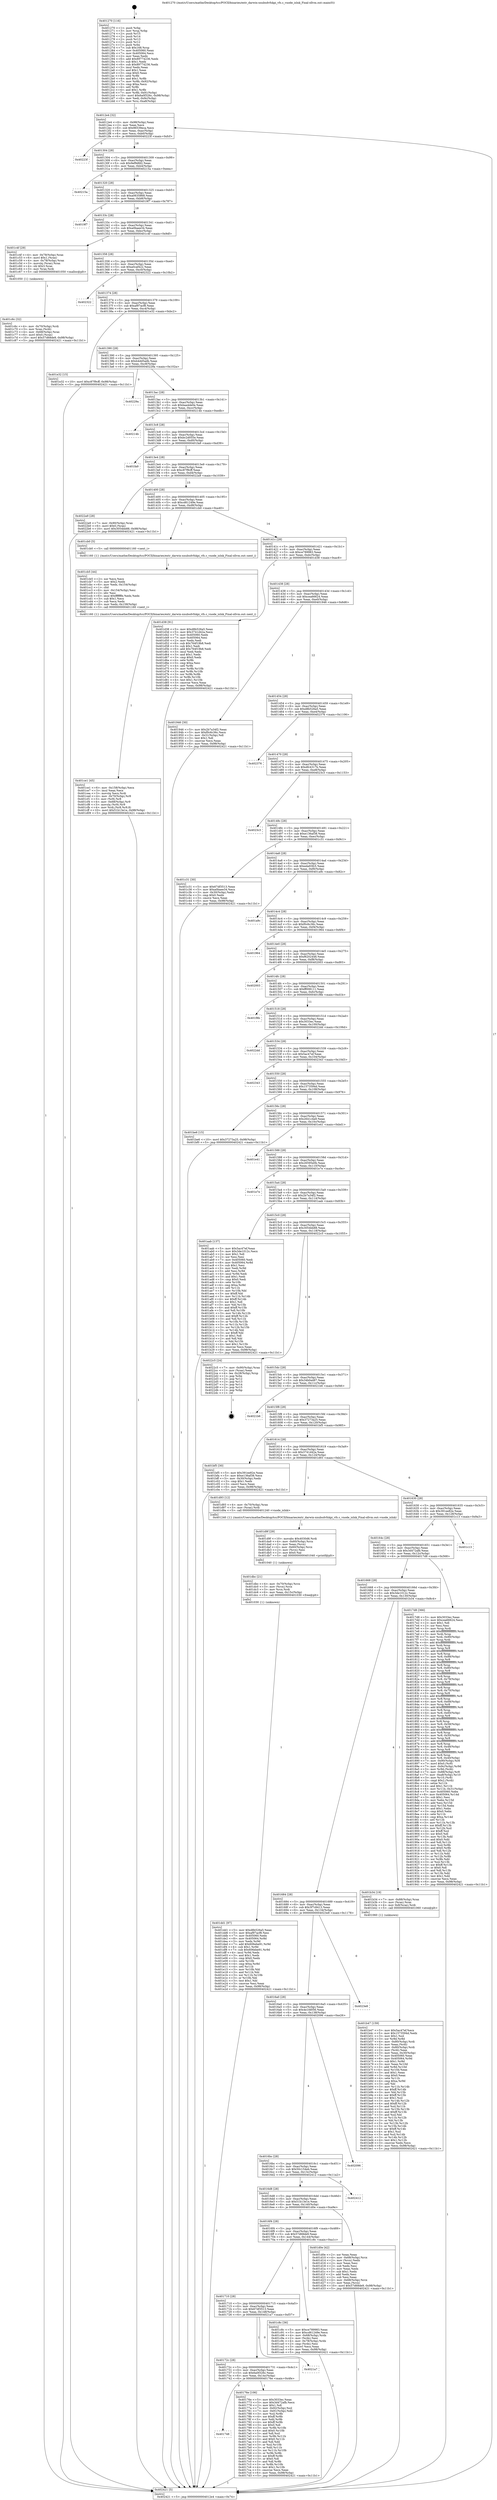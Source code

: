 digraph "0x401270" {
  label = "0x401270 (/mnt/c/Users/mathe/Desktop/tcc/POCII/binaries/extr_darwin-xnubsdvfskpi_vfs.c_vnode_islnk_Final-ollvm.out::main(0))"
  labelloc = "t"
  node[shape=record]

  Entry [label="",width=0.3,height=0.3,shape=circle,fillcolor=black,style=filled]
  "0x4012e4" [label="{
     0x4012e4 [32]\l
     | [instrs]\l
     &nbsp;&nbsp;0x4012e4 \<+6\>: mov -0x98(%rbp),%eax\l
     &nbsp;&nbsp;0x4012ea \<+2\>: mov %eax,%ecx\l
     &nbsp;&nbsp;0x4012ec \<+6\>: sub $0x96539eca,%ecx\l
     &nbsp;&nbsp;0x4012f2 \<+6\>: mov %eax,-0xac(%rbp)\l
     &nbsp;&nbsp;0x4012f8 \<+6\>: mov %ecx,-0xb0(%rbp)\l
     &nbsp;&nbsp;0x4012fe \<+6\>: je 000000000040223f \<main+0xfcf\>\l
  }"]
  "0x40223f" [label="{
     0x40223f\l
  }", style=dashed]
  "0x401304" [label="{
     0x401304 [28]\l
     | [instrs]\l
     &nbsp;&nbsp;0x401304 \<+5\>: jmp 0000000000401309 \<main+0x99\>\l
     &nbsp;&nbsp;0x401309 \<+6\>: mov -0xac(%rbp),%eax\l
     &nbsp;&nbsp;0x40130f \<+5\>: sub $0x9ef9dfd2,%eax\l
     &nbsp;&nbsp;0x401314 \<+6\>: mov %eax,-0xb4(%rbp)\l
     &nbsp;&nbsp;0x40131a \<+6\>: je 000000000040215a \<main+0xeea\>\l
  }"]
  Exit [label="",width=0.3,height=0.3,shape=circle,fillcolor=black,style=filled,peripheries=2]
  "0x40215a" [label="{
     0x40215a\l
  }", style=dashed]
  "0x401320" [label="{
     0x401320 [28]\l
     | [instrs]\l
     &nbsp;&nbsp;0x401320 \<+5\>: jmp 0000000000401325 \<main+0xb5\>\l
     &nbsp;&nbsp;0x401325 \<+6\>: mov -0xac(%rbp),%eax\l
     &nbsp;&nbsp;0x40132b \<+5\>: sub $0xa0635868,%eax\l
     &nbsp;&nbsp;0x401330 \<+6\>: mov %eax,-0xb8(%rbp)\l
     &nbsp;&nbsp;0x401336 \<+6\>: je 00000000004019f7 \<main+0x787\>\l
  }"]
  "0x401dd1" [label="{
     0x401dd1 [97]\l
     | [instrs]\l
     &nbsp;&nbsp;0x401dd1 \<+5\>: mov $0xd8b526a5,%eax\l
     &nbsp;&nbsp;0x401dd6 \<+5\>: mov $0xaf97acf8,%esi\l
     &nbsp;&nbsp;0x401ddb \<+7\>: mov 0x405060,%edx\l
     &nbsp;&nbsp;0x401de2 \<+8\>: mov 0x405064,%r8d\l
     &nbsp;&nbsp;0x401dea \<+3\>: mov %edx,%r9d\l
     &nbsp;&nbsp;0x401ded \<+7\>: add $0x606ebe91,%r9d\l
     &nbsp;&nbsp;0x401df4 \<+4\>: sub $0x1,%r9d\l
     &nbsp;&nbsp;0x401df8 \<+7\>: sub $0x606ebe91,%r9d\l
     &nbsp;&nbsp;0x401dff \<+4\>: imul %r9d,%edx\l
     &nbsp;&nbsp;0x401e03 \<+3\>: and $0x1,%edx\l
     &nbsp;&nbsp;0x401e06 \<+3\>: cmp $0x0,%edx\l
     &nbsp;&nbsp;0x401e09 \<+4\>: sete %r10b\l
     &nbsp;&nbsp;0x401e0d \<+4\>: cmp $0xa,%r8d\l
     &nbsp;&nbsp;0x401e11 \<+4\>: setl %r11b\l
     &nbsp;&nbsp;0x401e15 \<+3\>: mov %r10b,%bl\l
     &nbsp;&nbsp;0x401e18 \<+3\>: and %r11b,%bl\l
     &nbsp;&nbsp;0x401e1b \<+3\>: xor %r11b,%r10b\l
     &nbsp;&nbsp;0x401e1e \<+3\>: or %r10b,%bl\l
     &nbsp;&nbsp;0x401e21 \<+3\>: test $0x1,%bl\l
     &nbsp;&nbsp;0x401e24 \<+3\>: cmovne %esi,%eax\l
     &nbsp;&nbsp;0x401e27 \<+6\>: mov %eax,-0x98(%rbp)\l
     &nbsp;&nbsp;0x401e2d \<+5\>: jmp 0000000000402421 \<main+0x11b1\>\l
  }"]
  "0x4019f7" [label="{
     0x4019f7\l
  }", style=dashed]
  "0x40133c" [label="{
     0x40133c [28]\l
     | [instrs]\l
     &nbsp;&nbsp;0x40133c \<+5\>: jmp 0000000000401341 \<main+0xd1\>\l
     &nbsp;&nbsp;0x401341 \<+6\>: mov -0xac(%rbp),%eax\l
     &nbsp;&nbsp;0x401347 \<+5\>: sub $0xa0baee34,%eax\l
     &nbsp;&nbsp;0x40134c \<+6\>: mov %eax,-0xbc(%rbp)\l
     &nbsp;&nbsp;0x401352 \<+6\>: je 0000000000401c4f \<main+0x9df\>\l
  }"]
  "0x401dbc" [label="{
     0x401dbc [21]\l
     | [instrs]\l
     &nbsp;&nbsp;0x401dbc \<+4\>: mov -0x70(%rbp),%rcx\l
     &nbsp;&nbsp;0x401dc0 \<+3\>: mov (%rcx),%rcx\l
     &nbsp;&nbsp;0x401dc3 \<+3\>: mov %rcx,%rdi\l
     &nbsp;&nbsp;0x401dc6 \<+6\>: mov %eax,-0x15c(%rbp)\l
     &nbsp;&nbsp;0x401dcc \<+5\>: call 0000000000401030 \<free@plt\>\l
     | [calls]\l
     &nbsp;&nbsp;0x401030 \{1\} (unknown)\l
  }"]
  "0x401c4f" [label="{
     0x401c4f [29]\l
     | [instrs]\l
     &nbsp;&nbsp;0x401c4f \<+4\>: mov -0x78(%rbp),%rax\l
     &nbsp;&nbsp;0x401c53 \<+6\>: movl $0x1,(%rax)\l
     &nbsp;&nbsp;0x401c59 \<+4\>: mov -0x78(%rbp),%rax\l
     &nbsp;&nbsp;0x401c5d \<+3\>: movslq (%rax),%rax\l
     &nbsp;&nbsp;0x401c60 \<+4\>: shl $0x3,%rax\l
     &nbsp;&nbsp;0x401c64 \<+3\>: mov %rax,%rdi\l
     &nbsp;&nbsp;0x401c67 \<+5\>: call 0000000000401050 \<malloc@plt\>\l
     | [calls]\l
     &nbsp;&nbsp;0x401050 \{1\} (unknown)\l
  }"]
  "0x401358" [label="{
     0x401358 [28]\l
     | [instrs]\l
     &nbsp;&nbsp;0x401358 \<+5\>: jmp 000000000040135d \<main+0xed\>\l
     &nbsp;&nbsp;0x40135d \<+6\>: mov -0xac(%rbp),%eax\l
     &nbsp;&nbsp;0x401363 \<+5\>: sub $0xa0caf422,%eax\l
     &nbsp;&nbsp;0x401368 \<+6\>: mov %eax,-0xc0(%rbp)\l
     &nbsp;&nbsp;0x40136e \<+6\>: je 0000000000402322 \<main+0x10b2\>\l
  }"]
  "0x401d9f" [label="{
     0x401d9f [29]\l
     | [instrs]\l
     &nbsp;&nbsp;0x401d9f \<+10\>: movabs $0x4030d6,%rdi\l
     &nbsp;&nbsp;0x401da9 \<+4\>: mov -0x60(%rbp),%rcx\l
     &nbsp;&nbsp;0x401dad \<+2\>: mov %eax,(%rcx)\l
     &nbsp;&nbsp;0x401daf \<+4\>: mov -0x60(%rbp),%rcx\l
     &nbsp;&nbsp;0x401db3 \<+2\>: mov (%rcx),%esi\l
     &nbsp;&nbsp;0x401db5 \<+2\>: mov $0x0,%al\l
     &nbsp;&nbsp;0x401db7 \<+5\>: call 0000000000401040 \<printf@plt\>\l
     | [calls]\l
     &nbsp;&nbsp;0x401040 \{1\} (unknown)\l
  }"]
  "0x402322" [label="{
     0x402322\l
  }", style=dashed]
  "0x401374" [label="{
     0x401374 [28]\l
     | [instrs]\l
     &nbsp;&nbsp;0x401374 \<+5\>: jmp 0000000000401379 \<main+0x109\>\l
     &nbsp;&nbsp;0x401379 \<+6\>: mov -0xac(%rbp),%eax\l
     &nbsp;&nbsp;0x40137f \<+5\>: sub $0xaf97acf8,%eax\l
     &nbsp;&nbsp;0x401384 \<+6\>: mov %eax,-0xc4(%rbp)\l
     &nbsp;&nbsp;0x40138a \<+6\>: je 0000000000401e32 \<main+0xbc2\>\l
  }"]
  "0x401ce1" [label="{
     0x401ce1 [45]\l
     | [instrs]\l
     &nbsp;&nbsp;0x401ce1 \<+6\>: mov -0x158(%rbp),%ecx\l
     &nbsp;&nbsp;0x401ce7 \<+3\>: imul %eax,%ecx\l
     &nbsp;&nbsp;0x401cea \<+3\>: movslq %ecx,%rdi\l
     &nbsp;&nbsp;0x401ced \<+4\>: mov -0x70(%rbp),%r8\l
     &nbsp;&nbsp;0x401cf1 \<+3\>: mov (%r8),%r8\l
     &nbsp;&nbsp;0x401cf4 \<+4\>: mov -0x68(%rbp),%r9\l
     &nbsp;&nbsp;0x401cf8 \<+3\>: movslq (%r9),%r9\l
     &nbsp;&nbsp;0x401cfb \<+4\>: mov %rdi,(%r8,%r9,8)\l
     &nbsp;&nbsp;0x401cff \<+10\>: movl $0x51b13e1e,-0x98(%rbp)\l
     &nbsp;&nbsp;0x401d09 \<+5\>: jmp 0000000000402421 \<main+0x11b1\>\l
  }"]
  "0x401e32" [label="{
     0x401e32 [15]\l
     | [instrs]\l
     &nbsp;&nbsp;0x401e32 \<+10\>: movl $0xc87f9cff,-0x98(%rbp)\l
     &nbsp;&nbsp;0x401e3c \<+5\>: jmp 0000000000402421 \<main+0x11b1\>\l
  }"]
  "0x401390" [label="{
     0x401390 [28]\l
     | [instrs]\l
     &nbsp;&nbsp;0x401390 \<+5\>: jmp 0000000000401395 \<main+0x125\>\l
     &nbsp;&nbsp;0x401395 \<+6\>: mov -0xac(%rbp),%eax\l
     &nbsp;&nbsp;0x40139b \<+5\>: sub $0xb4dd5adb,%eax\l
     &nbsp;&nbsp;0x4013a0 \<+6\>: mov %eax,-0xc8(%rbp)\l
     &nbsp;&nbsp;0x4013a6 \<+6\>: je 000000000040229a \<main+0x102a\>\l
  }"]
  "0x401cb5" [label="{
     0x401cb5 [44]\l
     | [instrs]\l
     &nbsp;&nbsp;0x401cb5 \<+2\>: xor %ecx,%ecx\l
     &nbsp;&nbsp;0x401cb7 \<+5\>: mov $0x2,%edx\l
     &nbsp;&nbsp;0x401cbc \<+6\>: mov %edx,-0x154(%rbp)\l
     &nbsp;&nbsp;0x401cc2 \<+1\>: cltd\l
     &nbsp;&nbsp;0x401cc3 \<+6\>: mov -0x154(%rbp),%esi\l
     &nbsp;&nbsp;0x401cc9 \<+2\>: idiv %esi\l
     &nbsp;&nbsp;0x401ccb \<+6\>: imul $0xfffffffe,%edx,%edx\l
     &nbsp;&nbsp;0x401cd1 \<+3\>: sub $0x1,%ecx\l
     &nbsp;&nbsp;0x401cd4 \<+2\>: sub %ecx,%edx\l
     &nbsp;&nbsp;0x401cd6 \<+6\>: mov %edx,-0x158(%rbp)\l
     &nbsp;&nbsp;0x401cdc \<+5\>: call 0000000000401160 \<next_i\>\l
     | [calls]\l
     &nbsp;&nbsp;0x401160 \{1\} (/mnt/c/Users/mathe/Desktop/tcc/POCII/binaries/extr_darwin-xnubsdvfskpi_vfs.c_vnode_islnk_Final-ollvm.out::next_i)\l
  }"]
  "0x40229a" [label="{
     0x40229a\l
  }", style=dashed]
  "0x4013ac" [label="{
     0x4013ac [28]\l
     | [instrs]\l
     &nbsp;&nbsp;0x4013ac \<+5\>: jmp 00000000004013b1 \<main+0x141\>\l
     &nbsp;&nbsp;0x4013b1 \<+6\>: mov -0xac(%rbp),%eax\l
     &nbsp;&nbsp;0x4013b7 \<+5\>: sub $0xbaa4de0e,%eax\l
     &nbsp;&nbsp;0x4013bc \<+6\>: mov %eax,-0xcc(%rbp)\l
     &nbsp;&nbsp;0x4013c2 \<+6\>: je 000000000040214b \<main+0xedb\>\l
  }"]
  "0x401c6c" [label="{
     0x401c6c [32]\l
     | [instrs]\l
     &nbsp;&nbsp;0x401c6c \<+4\>: mov -0x70(%rbp),%rdi\l
     &nbsp;&nbsp;0x401c70 \<+3\>: mov %rax,(%rdi)\l
     &nbsp;&nbsp;0x401c73 \<+4\>: mov -0x68(%rbp),%rax\l
     &nbsp;&nbsp;0x401c77 \<+6\>: movl $0x0,(%rax)\l
     &nbsp;&nbsp;0x401c7d \<+10\>: movl $0x57d68de9,-0x98(%rbp)\l
     &nbsp;&nbsp;0x401c87 \<+5\>: jmp 0000000000402421 \<main+0x11b1\>\l
  }"]
  "0x40214b" [label="{
     0x40214b\l
  }", style=dashed]
  "0x4013c8" [label="{
     0x4013c8 [28]\l
     | [instrs]\l
     &nbsp;&nbsp;0x4013c8 \<+5\>: jmp 00000000004013cd \<main+0x15d\>\l
     &nbsp;&nbsp;0x4013cd \<+6\>: mov -0xac(%rbp),%eax\l
     &nbsp;&nbsp;0x4013d3 \<+5\>: sub $0xbc2d055e,%eax\l
     &nbsp;&nbsp;0x4013d8 \<+6\>: mov %eax,-0xd0(%rbp)\l
     &nbsp;&nbsp;0x4013de \<+6\>: je 0000000000401fa9 \<main+0xd39\>\l
  }"]
  "0x401b47" [label="{
     0x401b47 [159]\l
     | [instrs]\l
     &nbsp;&nbsp;0x401b47 \<+5\>: mov $0x5ac47ef,%ecx\l
     &nbsp;&nbsp;0x401b4c \<+5\>: mov $0x1573594d,%edx\l
     &nbsp;&nbsp;0x401b51 \<+3\>: mov $0x1,%sil\l
     &nbsp;&nbsp;0x401b54 \<+3\>: xor %r8d,%r8d\l
     &nbsp;&nbsp;0x401b57 \<+4\>: mov -0x80(%rbp),%rdi\l
     &nbsp;&nbsp;0x401b5b \<+2\>: mov %eax,(%rdi)\l
     &nbsp;&nbsp;0x401b5d \<+4\>: mov -0x80(%rbp),%rdi\l
     &nbsp;&nbsp;0x401b61 \<+2\>: mov (%rdi),%eax\l
     &nbsp;&nbsp;0x401b63 \<+3\>: mov %eax,-0x30(%rbp)\l
     &nbsp;&nbsp;0x401b66 \<+7\>: mov 0x405060,%eax\l
     &nbsp;&nbsp;0x401b6d \<+8\>: mov 0x405064,%r9d\l
     &nbsp;&nbsp;0x401b75 \<+4\>: sub $0x1,%r8d\l
     &nbsp;&nbsp;0x401b79 \<+3\>: mov %eax,%r10d\l
     &nbsp;&nbsp;0x401b7c \<+3\>: add %r8d,%r10d\l
     &nbsp;&nbsp;0x401b7f \<+4\>: imul %r10d,%eax\l
     &nbsp;&nbsp;0x401b83 \<+3\>: and $0x1,%eax\l
     &nbsp;&nbsp;0x401b86 \<+3\>: cmp $0x0,%eax\l
     &nbsp;&nbsp;0x401b89 \<+4\>: sete %r11b\l
     &nbsp;&nbsp;0x401b8d \<+4\>: cmp $0xa,%r9d\l
     &nbsp;&nbsp;0x401b91 \<+3\>: setl %bl\l
     &nbsp;&nbsp;0x401b94 \<+3\>: mov %r11b,%r14b\l
     &nbsp;&nbsp;0x401b97 \<+4\>: xor $0xff,%r14b\l
     &nbsp;&nbsp;0x401b9b \<+3\>: mov %bl,%r15b\l
     &nbsp;&nbsp;0x401b9e \<+4\>: xor $0xff,%r15b\l
     &nbsp;&nbsp;0x401ba2 \<+4\>: xor $0x1,%sil\l
     &nbsp;&nbsp;0x401ba6 \<+3\>: mov %r14b,%r12b\l
     &nbsp;&nbsp;0x401ba9 \<+4\>: and $0xff,%r12b\l
     &nbsp;&nbsp;0x401bad \<+3\>: and %sil,%r11b\l
     &nbsp;&nbsp;0x401bb0 \<+3\>: mov %r15b,%r13b\l
     &nbsp;&nbsp;0x401bb3 \<+4\>: and $0xff,%r13b\l
     &nbsp;&nbsp;0x401bb7 \<+3\>: and %sil,%bl\l
     &nbsp;&nbsp;0x401bba \<+3\>: or %r11b,%r12b\l
     &nbsp;&nbsp;0x401bbd \<+3\>: or %bl,%r13b\l
     &nbsp;&nbsp;0x401bc0 \<+3\>: xor %r13b,%r12b\l
     &nbsp;&nbsp;0x401bc3 \<+3\>: or %r15b,%r14b\l
     &nbsp;&nbsp;0x401bc6 \<+4\>: xor $0xff,%r14b\l
     &nbsp;&nbsp;0x401bca \<+4\>: or $0x1,%sil\l
     &nbsp;&nbsp;0x401bce \<+3\>: and %sil,%r14b\l
     &nbsp;&nbsp;0x401bd1 \<+3\>: or %r14b,%r12b\l
     &nbsp;&nbsp;0x401bd4 \<+4\>: test $0x1,%r12b\l
     &nbsp;&nbsp;0x401bd8 \<+3\>: cmovne %edx,%ecx\l
     &nbsp;&nbsp;0x401bdb \<+6\>: mov %ecx,-0x98(%rbp)\l
     &nbsp;&nbsp;0x401be1 \<+5\>: jmp 0000000000402421 \<main+0x11b1\>\l
  }"]
  "0x401fa9" [label="{
     0x401fa9\l
  }", style=dashed]
  "0x4013e4" [label="{
     0x4013e4 [28]\l
     | [instrs]\l
     &nbsp;&nbsp;0x4013e4 \<+5\>: jmp 00000000004013e9 \<main+0x179\>\l
     &nbsp;&nbsp;0x4013e9 \<+6\>: mov -0xac(%rbp),%eax\l
     &nbsp;&nbsp;0x4013ef \<+5\>: sub $0xc87f9cff,%eax\l
     &nbsp;&nbsp;0x4013f4 \<+6\>: mov %eax,-0xd4(%rbp)\l
     &nbsp;&nbsp;0x4013fa \<+6\>: je 00000000004022a9 \<main+0x1039\>\l
  }"]
  "0x401270" [label="{
     0x401270 [116]\l
     | [instrs]\l
     &nbsp;&nbsp;0x401270 \<+1\>: push %rbp\l
     &nbsp;&nbsp;0x401271 \<+3\>: mov %rsp,%rbp\l
     &nbsp;&nbsp;0x401274 \<+2\>: push %r15\l
     &nbsp;&nbsp;0x401276 \<+2\>: push %r14\l
     &nbsp;&nbsp;0x401278 \<+2\>: push %r13\l
     &nbsp;&nbsp;0x40127a \<+2\>: push %r12\l
     &nbsp;&nbsp;0x40127c \<+1\>: push %rbx\l
     &nbsp;&nbsp;0x40127d \<+7\>: sub $0x168,%rsp\l
     &nbsp;&nbsp;0x401284 \<+7\>: mov 0x405060,%eax\l
     &nbsp;&nbsp;0x40128b \<+7\>: mov 0x405064,%ecx\l
     &nbsp;&nbsp;0x401292 \<+2\>: mov %eax,%edx\l
     &nbsp;&nbsp;0x401294 \<+6\>: add $0x89774236,%edx\l
     &nbsp;&nbsp;0x40129a \<+3\>: sub $0x1,%edx\l
     &nbsp;&nbsp;0x40129d \<+6\>: sub $0x89774236,%edx\l
     &nbsp;&nbsp;0x4012a3 \<+3\>: imul %edx,%eax\l
     &nbsp;&nbsp;0x4012a6 \<+3\>: and $0x1,%eax\l
     &nbsp;&nbsp;0x4012a9 \<+3\>: cmp $0x0,%eax\l
     &nbsp;&nbsp;0x4012ac \<+4\>: sete %r8b\l
     &nbsp;&nbsp;0x4012b0 \<+4\>: and $0x1,%r8b\l
     &nbsp;&nbsp;0x4012b4 \<+7\>: mov %r8b,-0x92(%rbp)\l
     &nbsp;&nbsp;0x4012bb \<+3\>: cmp $0xa,%ecx\l
     &nbsp;&nbsp;0x4012be \<+4\>: setl %r8b\l
     &nbsp;&nbsp;0x4012c2 \<+4\>: and $0x1,%r8b\l
     &nbsp;&nbsp;0x4012c6 \<+7\>: mov %r8b,-0x91(%rbp)\l
     &nbsp;&nbsp;0x4012cd \<+10\>: movl $0x6a0f326c,-0x98(%rbp)\l
     &nbsp;&nbsp;0x4012d7 \<+6\>: mov %edi,-0x9c(%rbp)\l
     &nbsp;&nbsp;0x4012dd \<+7\>: mov %rsi,-0xa8(%rbp)\l
  }"]
  "0x4022a9" [label="{
     0x4022a9 [28]\l
     | [instrs]\l
     &nbsp;&nbsp;0x4022a9 \<+7\>: mov -0x90(%rbp),%rax\l
     &nbsp;&nbsp;0x4022b0 \<+6\>: movl $0x0,(%rax)\l
     &nbsp;&nbsp;0x4022b6 \<+10\>: movl $0x3054bb88,-0x98(%rbp)\l
     &nbsp;&nbsp;0x4022c0 \<+5\>: jmp 0000000000402421 \<main+0x11b1\>\l
  }"]
  "0x401400" [label="{
     0x401400 [28]\l
     | [instrs]\l
     &nbsp;&nbsp;0x401400 \<+5\>: jmp 0000000000401405 \<main+0x195\>\l
     &nbsp;&nbsp;0x401405 \<+6\>: mov -0xac(%rbp),%eax\l
     &nbsp;&nbsp;0x40140b \<+5\>: sub $0xcd61249e,%eax\l
     &nbsp;&nbsp;0x401410 \<+6\>: mov %eax,-0xd8(%rbp)\l
     &nbsp;&nbsp;0x401416 \<+6\>: je 0000000000401cb0 \<main+0xa40\>\l
  }"]
  "0x402421" [label="{
     0x402421 [5]\l
     | [instrs]\l
     &nbsp;&nbsp;0x402421 \<+5\>: jmp 00000000004012e4 \<main+0x74\>\l
  }"]
  "0x401cb0" [label="{
     0x401cb0 [5]\l
     | [instrs]\l
     &nbsp;&nbsp;0x401cb0 \<+5\>: call 0000000000401160 \<next_i\>\l
     | [calls]\l
     &nbsp;&nbsp;0x401160 \{1\} (/mnt/c/Users/mathe/Desktop/tcc/POCII/binaries/extr_darwin-xnubsdvfskpi_vfs.c_vnode_islnk_Final-ollvm.out::next_i)\l
  }"]
  "0x40141c" [label="{
     0x40141c [28]\l
     | [instrs]\l
     &nbsp;&nbsp;0x40141c \<+5\>: jmp 0000000000401421 \<main+0x1b1\>\l
     &nbsp;&nbsp;0x401421 \<+6\>: mov -0xac(%rbp),%eax\l
     &nbsp;&nbsp;0x401427 \<+5\>: sub $0xce789983,%eax\l
     &nbsp;&nbsp;0x40142c \<+6\>: mov %eax,-0xdc(%rbp)\l
     &nbsp;&nbsp;0x401432 \<+6\>: je 0000000000401d38 \<main+0xac8\>\l
  }"]
  "0x401748" [label="{
     0x401748\l
  }", style=dashed]
  "0x401d38" [label="{
     0x401d38 [91]\l
     | [instrs]\l
     &nbsp;&nbsp;0x401d38 \<+5\>: mov $0xd8b526a5,%eax\l
     &nbsp;&nbsp;0x401d3d \<+5\>: mov $0x3741d42a,%ecx\l
     &nbsp;&nbsp;0x401d42 \<+7\>: mov 0x405060,%edx\l
     &nbsp;&nbsp;0x401d49 \<+7\>: mov 0x405064,%esi\l
     &nbsp;&nbsp;0x401d50 \<+2\>: mov %edx,%edi\l
     &nbsp;&nbsp;0x401d52 \<+6\>: sub $0x764f19b8,%edi\l
     &nbsp;&nbsp;0x401d58 \<+3\>: sub $0x1,%edi\l
     &nbsp;&nbsp;0x401d5b \<+6\>: add $0x764f19b8,%edi\l
     &nbsp;&nbsp;0x401d61 \<+3\>: imul %edi,%edx\l
     &nbsp;&nbsp;0x401d64 \<+3\>: and $0x1,%edx\l
     &nbsp;&nbsp;0x401d67 \<+3\>: cmp $0x0,%edx\l
     &nbsp;&nbsp;0x401d6a \<+4\>: sete %r8b\l
     &nbsp;&nbsp;0x401d6e \<+3\>: cmp $0xa,%esi\l
     &nbsp;&nbsp;0x401d71 \<+4\>: setl %r9b\l
     &nbsp;&nbsp;0x401d75 \<+3\>: mov %r8b,%r10b\l
     &nbsp;&nbsp;0x401d78 \<+3\>: and %r9b,%r10b\l
     &nbsp;&nbsp;0x401d7b \<+3\>: xor %r9b,%r8b\l
     &nbsp;&nbsp;0x401d7e \<+3\>: or %r8b,%r10b\l
     &nbsp;&nbsp;0x401d81 \<+4\>: test $0x1,%r10b\l
     &nbsp;&nbsp;0x401d85 \<+3\>: cmovne %ecx,%eax\l
     &nbsp;&nbsp;0x401d88 \<+6\>: mov %eax,-0x98(%rbp)\l
     &nbsp;&nbsp;0x401d8e \<+5\>: jmp 0000000000402421 \<main+0x11b1\>\l
  }"]
  "0x401438" [label="{
     0x401438 [28]\l
     | [instrs]\l
     &nbsp;&nbsp;0x401438 \<+5\>: jmp 000000000040143d \<main+0x1cd\>\l
     &nbsp;&nbsp;0x40143d \<+6\>: mov -0xac(%rbp),%eax\l
     &nbsp;&nbsp;0x401443 \<+5\>: sub $0xcea66624,%eax\l
     &nbsp;&nbsp;0x401448 \<+6\>: mov %eax,-0xe0(%rbp)\l
     &nbsp;&nbsp;0x40144e \<+6\>: je 0000000000401946 \<main+0x6d6\>\l
  }"]
  "0x40176e" [label="{
     0x40176e [106]\l
     | [instrs]\l
     &nbsp;&nbsp;0x40176e \<+5\>: mov $0x3033ec,%eax\l
     &nbsp;&nbsp;0x401773 \<+5\>: mov $0x3d472afb,%ecx\l
     &nbsp;&nbsp;0x401778 \<+2\>: mov $0x1,%dl\l
     &nbsp;&nbsp;0x40177a \<+7\>: mov -0x92(%rbp),%sil\l
     &nbsp;&nbsp;0x401781 \<+7\>: mov -0x91(%rbp),%dil\l
     &nbsp;&nbsp;0x401788 \<+3\>: mov %sil,%r8b\l
     &nbsp;&nbsp;0x40178b \<+4\>: xor $0xff,%r8b\l
     &nbsp;&nbsp;0x40178f \<+3\>: mov %dil,%r9b\l
     &nbsp;&nbsp;0x401792 \<+4\>: xor $0xff,%r9b\l
     &nbsp;&nbsp;0x401796 \<+3\>: xor $0x0,%dl\l
     &nbsp;&nbsp;0x401799 \<+3\>: mov %r8b,%r10b\l
     &nbsp;&nbsp;0x40179c \<+4\>: and $0x0,%r10b\l
     &nbsp;&nbsp;0x4017a0 \<+3\>: and %dl,%sil\l
     &nbsp;&nbsp;0x4017a3 \<+3\>: mov %r9b,%r11b\l
     &nbsp;&nbsp;0x4017a6 \<+4\>: and $0x0,%r11b\l
     &nbsp;&nbsp;0x4017aa \<+3\>: and %dl,%dil\l
     &nbsp;&nbsp;0x4017ad \<+3\>: or %sil,%r10b\l
     &nbsp;&nbsp;0x4017b0 \<+3\>: or %dil,%r11b\l
     &nbsp;&nbsp;0x4017b3 \<+3\>: xor %r11b,%r10b\l
     &nbsp;&nbsp;0x4017b6 \<+3\>: or %r9b,%r8b\l
     &nbsp;&nbsp;0x4017b9 \<+4\>: xor $0xff,%r8b\l
     &nbsp;&nbsp;0x4017bd \<+3\>: or $0x0,%dl\l
     &nbsp;&nbsp;0x4017c0 \<+3\>: and %dl,%r8b\l
     &nbsp;&nbsp;0x4017c3 \<+3\>: or %r8b,%r10b\l
     &nbsp;&nbsp;0x4017c6 \<+4\>: test $0x1,%r10b\l
     &nbsp;&nbsp;0x4017ca \<+3\>: cmovne %ecx,%eax\l
     &nbsp;&nbsp;0x4017cd \<+6\>: mov %eax,-0x98(%rbp)\l
     &nbsp;&nbsp;0x4017d3 \<+5\>: jmp 0000000000402421 \<main+0x11b1\>\l
  }"]
  "0x401946" [label="{
     0x401946 [30]\l
     | [instrs]\l
     &nbsp;&nbsp;0x401946 \<+5\>: mov $0x2b7a34f2,%eax\l
     &nbsp;&nbsp;0x40194b \<+5\>: mov $0xf0c6c36c,%ecx\l
     &nbsp;&nbsp;0x401950 \<+3\>: mov -0x31(%rbp),%dl\l
     &nbsp;&nbsp;0x401953 \<+3\>: test $0x1,%dl\l
     &nbsp;&nbsp;0x401956 \<+3\>: cmovne %ecx,%eax\l
     &nbsp;&nbsp;0x401959 \<+6\>: mov %eax,-0x98(%rbp)\l
     &nbsp;&nbsp;0x40195f \<+5\>: jmp 0000000000402421 \<main+0x11b1\>\l
  }"]
  "0x401454" [label="{
     0x401454 [28]\l
     | [instrs]\l
     &nbsp;&nbsp;0x401454 \<+5\>: jmp 0000000000401459 \<main+0x1e9\>\l
     &nbsp;&nbsp;0x401459 \<+6\>: mov -0xac(%rbp),%eax\l
     &nbsp;&nbsp;0x40145f \<+5\>: sub $0xd8b526a5,%eax\l
     &nbsp;&nbsp;0x401464 \<+6\>: mov %eax,-0xe4(%rbp)\l
     &nbsp;&nbsp;0x40146a \<+6\>: je 0000000000402376 \<main+0x1106\>\l
  }"]
  "0x40172c" [label="{
     0x40172c [28]\l
     | [instrs]\l
     &nbsp;&nbsp;0x40172c \<+5\>: jmp 0000000000401731 \<main+0x4c1\>\l
     &nbsp;&nbsp;0x401731 \<+6\>: mov -0xac(%rbp),%eax\l
     &nbsp;&nbsp;0x401737 \<+5\>: sub $0x6a0f326c,%eax\l
     &nbsp;&nbsp;0x40173c \<+6\>: mov %eax,-0x14c(%rbp)\l
     &nbsp;&nbsp;0x401742 \<+6\>: je 000000000040176e \<main+0x4fe\>\l
  }"]
  "0x402376" [label="{
     0x402376\l
  }", style=dashed]
  "0x401470" [label="{
     0x401470 [28]\l
     | [instrs]\l
     &nbsp;&nbsp;0x401470 \<+5\>: jmp 0000000000401475 \<main+0x205\>\l
     &nbsp;&nbsp;0x401475 \<+6\>: mov -0xac(%rbp),%eax\l
     &nbsp;&nbsp;0x40147b \<+5\>: sub $0xdfc4317b,%eax\l
     &nbsp;&nbsp;0x401480 \<+6\>: mov %eax,-0xe8(%rbp)\l
     &nbsp;&nbsp;0x401486 \<+6\>: je 00000000004023c3 \<main+0x1153\>\l
  }"]
  "0x4021a7" [label="{
     0x4021a7\l
  }", style=dashed]
  "0x4023c3" [label="{
     0x4023c3\l
  }", style=dashed]
  "0x40148c" [label="{
     0x40148c [28]\l
     | [instrs]\l
     &nbsp;&nbsp;0x40148c \<+5\>: jmp 0000000000401491 \<main+0x221\>\l
     &nbsp;&nbsp;0x401491 \<+6\>: mov -0xac(%rbp),%eax\l
     &nbsp;&nbsp;0x401497 \<+5\>: sub $0xe136af38,%eax\l
     &nbsp;&nbsp;0x40149c \<+6\>: mov %eax,-0xec(%rbp)\l
     &nbsp;&nbsp;0x4014a2 \<+6\>: je 0000000000401c31 \<main+0x9c1\>\l
  }"]
  "0x401710" [label="{
     0x401710 [28]\l
     | [instrs]\l
     &nbsp;&nbsp;0x401710 \<+5\>: jmp 0000000000401715 \<main+0x4a5\>\l
     &nbsp;&nbsp;0x401715 \<+6\>: mov -0xac(%rbp),%eax\l
     &nbsp;&nbsp;0x40171b \<+5\>: sub $0x67df3513,%eax\l
     &nbsp;&nbsp;0x401720 \<+6\>: mov %eax,-0x148(%rbp)\l
     &nbsp;&nbsp;0x401726 \<+6\>: je 00000000004021a7 \<main+0xf37\>\l
  }"]
  "0x401c31" [label="{
     0x401c31 [30]\l
     | [instrs]\l
     &nbsp;&nbsp;0x401c31 \<+5\>: mov $0x67df3513,%eax\l
     &nbsp;&nbsp;0x401c36 \<+5\>: mov $0xa0baee34,%ecx\l
     &nbsp;&nbsp;0x401c3b \<+3\>: mov -0x30(%rbp),%edx\l
     &nbsp;&nbsp;0x401c3e \<+3\>: cmp $0x0,%edx\l
     &nbsp;&nbsp;0x401c41 \<+3\>: cmove %ecx,%eax\l
     &nbsp;&nbsp;0x401c44 \<+6\>: mov %eax,-0x98(%rbp)\l
     &nbsp;&nbsp;0x401c4a \<+5\>: jmp 0000000000402421 \<main+0x11b1\>\l
  }"]
  "0x4014a8" [label="{
     0x4014a8 [28]\l
     | [instrs]\l
     &nbsp;&nbsp;0x4014a8 \<+5\>: jmp 00000000004014ad \<main+0x23d\>\l
     &nbsp;&nbsp;0x4014ad \<+6\>: mov -0xac(%rbp),%eax\l
     &nbsp;&nbsp;0x4014b3 \<+5\>: sub $0xeda93fc5,%eax\l
     &nbsp;&nbsp;0x4014b8 \<+6\>: mov %eax,-0xf0(%rbp)\l
     &nbsp;&nbsp;0x4014be \<+6\>: je 0000000000401a9c \<main+0x82c\>\l
  }"]
  "0x401c8c" [label="{
     0x401c8c [36]\l
     | [instrs]\l
     &nbsp;&nbsp;0x401c8c \<+5\>: mov $0xce789983,%eax\l
     &nbsp;&nbsp;0x401c91 \<+5\>: mov $0xcd61249e,%ecx\l
     &nbsp;&nbsp;0x401c96 \<+4\>: mov -0x68(%rbp),%rdx\l
     &nbsp;&nbsp;0x401c9a \<+2\>: mov (%rdx),%esi\l
     &nbsp;&nbsp;0x401c9c \<+4\>: mov -0x78(%rbp),%rdx\l
     &nbsp;&nbsp;0x401ca0 \<+2\>: cmp (%rdx),%esi\l
     &nbsp;&nbsp;0x401ca2 \<+3\>: cmovl %ecx,%eax\l
     &nbsp;&nbsp;0x401ca5 \<+6\>: mov %eax,-0x98(%rbp)\l
     &nbsp;&nbsp;0x401cab \<+5\>: jmp 0000000000402421 \<main+0x11b1\>\l
  }"]
  "0x401a9c" [label="{
     0x401a9c\l
  }", style=dashed]
  "0x4014c4" [label="{
     0x4014c4 [28]\l
     | [instrs]\l
     &nbsp;&nbsp;0x4014c4 \<+5\>: jmp 00000000004014c9 \<main+0x259\>\l
     &nbsp;&nbsp;0x4014c9 \<+6\>: mov -0xac(%rbp),%eax\l
     &nbsp;&nbsp;0x4014cf \<+5\>: sub $0xf0c6c36c,%eax\l
     &nbsp;&nbsp;0x4014d4 \<+6\>: mov %eax,-0xf4(%rbp)\l
     &nbsp;&nbsp;0x4014da \<+6\>: je 0000000000401964 \<main+0x6f4\>\l
  }"]
  "0x4016f4" [label="{
     0x4016f4 [28]\l
     | [instrs]\l
     &nbsp;&nbsp;0x4016f4 \<+5\>: jmp 00000000004016f9 \<main+0x489\>\l
     &nbsp;&nbsp;0x4016f9 \<+6\>: mov -0xac(%rbp),%eax\l
     &nbsp;&nbsp;0x4016ff \<+5\>: sub $0x57d68de9,%eax\l
     &nbsp;&nbsp;0x401704 \<+6\>: mov %eax,-0x144(%rbp)\l
     &nbsp;&nbsp;0x40170a \<+6\>: je 0000000000401c8c \<main+0xa1c\>\l
  }"]
  "0x401964" [label="{
     0x401964\l
  }", style=dashed]
  "0x4014e0" [label="{
     0x4014e0 [28]\l
     | [instrs]\l
     &nbsp;&nbsp;0x4014e0 \<+5\>: jmp 00000000004014e5 \<main+0x275\>\l
     &nbsp;&nbsp;0x4014e5 \<+6\>: mov -0xac(%rbp),%eax\l
     &nbsp;&nbsp;0x4014eb \<+5\>: sub $0xf6202448,%eax\l
     &nbsp;&nbsp;0x4014f0 \<+6\>: mov %eax,-0xf8(%rbp)\l
     &nbsp;&nbsp;0x4014f6 \<+6\>: je 0000000000402003 \<main+0xd93\>\l
  }"]
  "0x401d0e" [label="{
     0x401d0e [42]\l
     | [instrs]\l
     &nbsp;&nbsp;0x401d0e \<+2\>: xor %eax,%eax\l
     &nbsp;&nbsp;0x401d10 \<+4\>: mov -0x68(%rbp),%rcx\l
     &nbsp;&nbsp;0x401d14 \<+2\>: mov (%rcx),%edx\l
     &nbsp;&nbsp;0x401d16 \<+2\>: mov %eax,%esi\l
     &nbsp;&nbsp;0x401d18 \<+2\>: sub %edx,%esi\l
     &nbsp;&nbsp;0x401d1a \<+2\>: mov %eax,%edx\l
     &nbsp;&nbsp;0x401d1c \<+3\>: sub $0x1,%edx\l
     &nbsp;&nbsp;0x401d1f \<+2\>: add %edx,%esi\l
     &nbsp;&nbsp;0x401d21 \<+2\>: sub %esi,%eax\l
     &nbsp;&nbsp;0x401d23 \<+4\>: mov -0x68(%rbp),%rcx\l
     &nbsp;&nbsp;0x401d27 \<+2\>: mov %eax,(%rcx)\l
     &nbsp;&nbsp;0x401d29 \<+10\>: movl $0x57d68de9,-0x98(%rbp)\l
     &nbsp;&nbsp;0x401d33 \<+5\>: jmp 0000000000402421 \<main+0x11b1\>\l
  }"]
  "0x402003" [label="{
     0x402003\l
  }", style=dashed]
  "0x4014fc" [label="{
     0x4014fc [28]\l
     | [instrs]\l
     &nbsp;&nbsp;0x4014fc \<+5\>: jmp 0000000000401501 \<main+0x291\>\l
     &nbsp;&nbsp;0x401501 \<+6\>: mov -0xac(%rbp),%eax\l
     &nbsp;&nbsp;0x401507 \<+5\>: sub $0xff008111,%eax\l
     &nbsp;&nbsp;0x40150c \<+6\>: mov %eax,-0xfc(%rbp)\l
     &nbsp;&nbsp;0x401512 \<+6\>: je 0000000000401f8b \<main+0xd1b\>\l
  }"]
  "0x4016d8" [label="{
     0x4016d8 [28]\l
     | [instrs]\l
     &nbsp;&nbsp;0x4016d8 \<+5\>: jmp 00000000004016dd \<main+0x46d\>\l
     &nbsp;&nbsp;0x4016dd \<+6\>: mov -0xac(%rbp),%eax\l
     &nbsp;&nbsp;0x4016e3 \<+5\>: sub $0x51b13e1e,%eax\l
     &nbsp;&nbsp;0x4016e8 \<+6\>: mov %eax,-0x140(%rbp)\l
     &nbsp;&nbsp;0x4016ee \<+6\>: je 0000000000401d0e \<main+0xa9e\>\l
  }"]
  "0x401f8b" [label="{
     0x401f8b\l
  }", style=dashed]
  "0x401518" [label="{
     0x401518 [28]\l
     | [instrs]\l
     &nbsp;&nbsp;0x401518 \<+5\>: jmp 000000000040151d \<main+0x2ad\>\l
     &nbsp;&nbsp;0x40151d \<+6\>: mov -0xac(%rbp),%eax\l
     &nbsp;&nbsp;0x401523 \<+5\>: sub $0x3033ec,%eax\l
     &nbsp;&nbsp;0x401528 \<+6\>: mov %eax,-0x100(%rbp)\l
     &nbsp;&nbsp;0x40152e \<+6\>: je 00000000004022dd \<main+0x106d\>\l
  }"]
  "0x402412" [label="{
     0x402412\l
  }", style=dashed]
  "0x4022dd" [label="{
     0x4022dd\l
  }", style=dashed]
  "0x401534" [label="{
     0x401534 [28]\l
     | [instrs]\l
     &nbsp;&nbsp;0x401534 \<+5\>: jmp 0000000000401539 \<main+0x2c9\>\l
     &nbsp;&nbsp;0x401539 \<+6\>: mov -0xac(%rbp),%eax\l
     &nbsp;&nbsp;0x40153f \<+5\>: sub $0x5ac47ef,%eax\l
     &nbsp;&nbsp;0x401544 \<+6\>: mov %eax,-0x104(%rbp)\l
     &nbsp;&nbsp;0x40154a \<+6\>: je 0000000000402343 \<main+0x10d3\>\l
  }"]
  "0x4016bc" [label="{
     0x4016bc [28]\l
     | [instrs]\l
     &nbsp;&nbsp;0x4016bc \<+5\>: jmp 00000000004016c1 \<main+0x451\>\l
     &nbsp;&nbsp;0x4016c1 \<+6\>: mov -0xac(%rbp),%eax\l
     &nbsp;&nbsp;0x4016c7 \<+5\>: sub $0x50c154eb,%eax\l
     &nbsp;&nbsp;0x4016cc \<+6\>: mov %eax,-0x13c(%rbp)\l
     &nbsp;&nbsp;0x4016d2 \<+6\>: je 0000000000402412 \<main+0x11a2\>\l
  }"]
  "0x402343" [label="{
     0x402343\l
  }", style=dashed]
  "0x401550" [label="{
     0x401550 [28]\l
     | [instrs]\l
     &nbsp;&nbsp;0x401550 \<+5\>: jmp 0000000000401555 \<main+0x2e5\>\l
     &nbsp;&nbsp;0x401555 \<+6\>: mov -0xac(%rbp),%eax\l
     &nbsp;&nbsp;0x40155b \<+5\>: sub $0x1573594d,%eax\l
     &nbsp;&nbsp;0x401560 \<+6\>: mov %eax,-0x108(%rbp)\l
     &nbsp;&nbsp;0x401566 \<+6\>: je 0000000000401be6 \<main+0x976\>\l
  }"]
  "0x402096" [label="{
     0x402096\l
  }", style=dashed]
  "0x401be6" [label="{
     0x401be6 [15]\l
     | [instrs]\l
     &nbsp;&nbsp;0x401be6 \<+10\>: movl $0x37273a25,-0x98(%rbp)\l
     &nbsp;&nbsp;0x401bf0 \<+5\>: jmp 0000000000402421 \<main+0x11b1\>\l
  }"]
  "0x40156c" [label="{
     0x40156c [28]\l
     | [instrs]\l
     &nbsp;&nbsp;0x40156c \<+5\>: jmp 0000000000401571 \<main+0x301\>\l
     &nbsp;&nbsp;0x401571 \<+6\>: mov -0xac(%rbp),%eax\l
     &nbsp;&nbsp;0x401577 \<+5\>: sub $0x2641c4a9,%eax\l
     &nbsp;&nbsp;0x40157c \<+6\>: mov %eax,-0x10c(%rbp)\l
     &nbsp;&nbsp;0x401582 \<+6\>: je 0000000000401e41 \<main+0xbd1\>\l
  }"]
  "0x4016a0" [label="{
     0x4016a0 [28]\l
     | [instrs]\l
     &nbsp;&nbsp;0x4016a0 \<+5\>: jmp 00000000004016a5 \<main+0x435\>\l
     &nbsp;&nbsp;0x4016a5 \<+6\>: mov -0xac(%rbp),%eax\l
     &nbsp;&nbsp;0x4016ab \<+5\>: sub $0x4e1fd056,%eax\l
     &nbsp;&nbsp;0x4016b0 \<+6\>: mov %eax,-0x138(%rbp)\l
     &nbsp;&nbsp;0x4016b6 \<+6\>: je 0000000000402096 \<main+0xe26\>\l
  }"]
  "0x401e41" [label="{
     0x401e41\l
  }", style=dashed]
  "0x401588" [label="{
     0x401588 [28]\l
     | [instrs]\l
     &nbsp;&nbsp;0x401588 \<+5\>: jmp 000000000040158d \<main+0x31d\>\l
     &nbsp;&nbsp;0x40158d \<+6\>: mov -0xac(%rbp),%eax\l
     &nbsp;&nbsp;0x401593 \<+5\>: sub $0x26595e0b,%eax\l
     &nbsp;&nbsp;0x401598 \<+6\>: mov %eax,-0x110(%rbp)\l
     &nbsp;&nbsp;0x40159e \<+6\>: je 0000000000401e7e \<main+0xc0e\>\l
  }"]
  "0x4023e8" [label="{
     0x4023e8\l
  }", style=dashed]
  "0x401e7e" [label="{
     0x401e7e\l
  }", style=dashed]
  "0x4015a4" [label="{
     0x4015a4 [28]\l
     | [instrs]\l
     &nbsp;&nbsp;0x4015a4 \<+5\>: jmp 00000000004015a9 \<main+0x339\>\l
     &nbsp;&nbsp;0x4015a9 \<+6\>: mov -0xac(%rbp),%eax\l
     &nbsp;&nbsp;0x4015af \<+5\>: sub $0x2b7a34f2,%eax\l
     &nbsp;&nbsp;0x4015b4 \<+6\>: mov %eax,-0x114(%rbp)\l
     &nbsp;&nbsp;0x4015ba \<+6\>: je 0000000000401aab \<main+0x83b\>\l
  }"]
  "0x401684" [label="{
     0x401684 [28]\l
     | [instrs]\l
     &nbsp;&nbsp;0x401684 \<+5\>: jmp 0000000000401689 \<main+0x419\>\l
     &nbsp;&nbsp;0x401689 \<+6\>: mov -0xac(%rbp),%eax\l
     &nbsp;&nbsp;0x40168f \<+5\>: sub $0x3f7c8413,%eax\l
     &nbsp;&nbsp;0x401694 \<+6\>: mov %eax,-0x134(%rbp)\l
     &nbsp;&nbsp;0x40169a \<+6\>: je 00000000004023e8 \<main+0x1178\>\l
  }"]
  "0x401aab" [label="{
     0x401aab [137]\l
     | [instrs]\l
     &nbsp;&nbsp;0x401aab \<+5\>: mov $0x5ac47ef,%eax\l
     &nbsp;&nbsp;0x401ab0 \<+5\>: mov $0x3de1012c,%ecx\l
     &nbsp;&nbsp;0x401ab5 \<+2\>: mov $0x1,%dl\l
     &nbsp;&nbsp;0x401ab7 \<+2\>: xor %esi,%esi\l
     &nbsp;&nbsp;0x401ab9 \<+7\>: mov 0x405060,%edi\l
     &nbsp;&nbsp;0x401ac0 \<+8\>: mov 0x405064,%r8d\l
     &nbsp;&nbsp;0x401ac8 \<+3\>: sub $0x1,%esi\l
     &nbsp;&nbsp;0x401acb \<+3\>: mov %edi,%r9d\l
     &nbsp;&nbsp;0x401ace \<+3\>: add %esi,%r9d\l
     &nbsp;&nbsp;0x401ad1 \<+4\>: imul %r9d,%edi\l
     &nbsp;&nbsp;0x401ad5 \<+3\>: and $0x1,%edi\l
     &nbsp;&nbsp;0x401ad8 \<+3\>: cmp $0x0,%edi\l
     &nbsp;&nbsp;0x401adb \<+4\>: sete %r10b\l
     &nbsp;&nbsp;0x401adf \<+4\>: cmp $0xa,%r8d\l
     &nbsp;&nbsp;0x401ae3 \<+4\>: setl %r11b\l
     &nbsp;&nbsp;0x401ae7 \<+3\>: mov %r10b,%bl\l
     &nbsp;&nbsp;0x401aea \<+3\>: xor $0xff,%bl\l
     &nbsp;&nbsp;0x401aed \<+3\>: mov %r11b,%r14b\l
     &nbsp;&nbsp;0x401af0 \<+4\>: xor $0xff,%r14b\l
     &nbsp;&nbsp;0x401af4 \<+3\>: xor $0x1,%dl\l
     &nbsp;&nbsp;0x401af7 \<+3\>: mov %bl,%r15b\l
     &nbsp;&nbsp;0x401afa \<+4\>: and $0xff,%r15b\l
     &nbsp;&nbsp;0x401afe \<+3\>: and %dl,%r10b\l
     &nbsp;&nbsp;0x401b01 \<+3\>: mov %r14b,%r12b\l
     &nbsp;&nbsp;0x401b04 \<+4\>: and $0xff,%r12b\l
     &nbsp;&nbsp;0x401b08 \<+3\>: and %dl,%r11b\l
     &nbsp;&nbsp;0x401b0b \<+3\>: or %r10b,%r15b\l
     &nbsp;&nbsp;0x401b0e \<+3\>: or %r11b,%r12b\l
     &nbsp;&nbsp;0x401b11 \<+3\>: xor %r12b,%r15b\l
     &nbsp;&nbsp;0x401b14 \<+3\>: or %r14b,%bl\l
     &nbsp;&nbsp;0x401b17 \<+3\>: xor $0xff,%bl\l
     &nbsp;&nbsp;0x401b1a \<+3\>: or $0x1,%dl\l
     &nbsp;&nbsp;0x401b1d \<+2\>: and %dl,%bl\l
     &nbsp;&nbsp;0x401b1f \<+3\>: or %bl,%r15b\l
     &nbsp;&nbsp;0x401b22 \<+4\>: test $0x1,%r15b\l
     &nbsp;&nbsp;0x401b26 \<+3\>: cmovne %ecx,%eax\l
     &nbsp;&nbsp;0x401b29 \<+6\>: mov %eax,-0x98(%rbp)\l
     &nbsp;&nbsp;0x401b2f \<+5\>: jmp 0000000000402421 \<main+0x11b1\>\l
  }"]
  "0x4015c0" [label="{
     0x4015c0 [28]\l
     | [instrs]\l
     &nbsp;&nbsp;0x4015c0 \<+5\>: jmp 00000000004015c5 \<main+0x355\>\l
     &nbsp;&nbsp;0x4015c5 \<+6\>: mov -0xac(%rbp),%eax\l
     &nbsp;&nbsp;0x4015cb \<+5\>: sub $0x3054bb88,%eax\l
     &nbsp;&nbsp;0x4015d0 \<+6\>: mov %eax,-0x118(%rbp)\l
     &nbsp;&nbsp;0x4015d6 \<+6\>: je 00000000004022c5 \<main+0x1055\>\l
  }"]
  "0x401b34" [label="{
     0x401b34 [19]\l
     | [instrs]\l
     &nbsp;&nbsp;0x401b34 \<+7\>: mov -0x88(%rbp),%rax\l
     &nbsp;&nbsp;0x401b3b \<+3\>: mov (%rax),%rax\l
     &nbsp;&nbsp;0x401b3e \<+4\>: mov 0x8(%rax),%rdi\l
     &nbsp;&nbsp;0x401b42 \<+5\>: call 0000000000401060 \<atoi@plt\>\l
     | [calls]\l
     &nbsp;&nbsp;0x401060 \{1\} (unknown)\l
  }"]
  "0x4022c5" [label="{
     0x4022c5 [24]\l
     | [instrs]\l
     &nbsp;&nbsp;0x4022c5 \<+7\>: mov -0x90(%rbp),%rax\l
     &nbsp;&nbsp;0x4022cc \<+2\>: mov (%rax),%eax\l
     &nbsp;&nbsp;0x4022ce \<+4\>: lea -0x28(%rbp),%rsp\l
     &nbsp;&nbsp;0x4022d2 \<+1\>: pop %rbx\l
     &nbsp;&nbsp;0x4022d3 \<+2\>: pop %r12\l
     &nbsp;&nbsp;0x4022d5 \<+2\>: pop %r13\l
     &nbsp;&nbsp;0x4022d7 \<+2\>: pop %r14\l
     &nbsp;&nbsp;0x4022d9 \<+2\>: pop %r15\l
     &nbsp;&nbsp;0x4022db \<+1\>: pop %rbp\l
     &nbsp;&nbsp;0x4022dc \<+1\>: ret\l
  }"]
  "0x4015dc" [label="{
     0x4015dc [28]\l
     | [instrs]\l
     &nbsp;&nbsp;0x4015dc \<+5\>: jmp 00000000004015e1 \<main+0x371\>\l
     &nbsp;&nbsp;0x4015e1 \<+6\>: mov -0xac(%rbp),%eax\l
     &nbsp;&nbsp;0x4015e7 \<+5\>: sub $0x34b0a487,%eax\l
     &nbsp;&nbsp;0x4015ec \<+6\>: mov %eax,-0x11c(%rbp)\l
     &nbsp;&nbsp;0x4015f2 \<+6\>: je 00000000004021b6 \<main+0xf46\>\l
  }"]
  "0x401668" [label="{
     0x401668 [28]\l
     | [instrs]\l
     &nbsp;&nbsp;0x401668 \<+5\>: jmp 000000000040166d \<main+0x3fd\>\l
     &nbsp;&nbsp;0x40166d \<+6\>: mov -0xac(%rbp),%eax\l
     &nbsp;&nbsp;0x401673 \<+5\>: sub $0x3de1012c,%eax\l
     &nbsp;&nbsp;0x401678 \<+6\>: mov %eax,-0x130(%rbp)\l
     &nbsp;&nbsp;0x40167e \<+6\>: je 0000000000401b34 \<main+0x8c4\>\l
  }"]
  "0x4021b6" [label="{
     0x4021b6\l
  }", style=dashed]
  "0x4015f8" [label="{
     0x4015f8 [28]\l
     | [instrs]\l
     &nbsp;&nbsp;0x4015f8 \<+5\>: jmp 00000000004015fd \<main+0x38d\>\l
     &nbsp;&nbsp;0x4015fd \<+6\>: mov -0xac(%rbp),%eax\l
     &nbsp;&nbsp;0x401603 \<+5\>: sub $0x37273a25,%eax\l
     &nbsp;&nbsp;0x401608 \<+6\>: mov %eax,-0x120(%rbp)\l
     &nbsp;&nbsp;0x40160e \<+6\>: je 0000000000401bf5 \<main+0x985\>\l
  }"]
  "0x4017d8" [label="{
     0x4017d8 [366]\l
     | [instrs]\l
     &nbsp;&nbsp;0x4017d8 \<+5\>: mov $0x3033ec,%eax\l
     &nbsp;&nbsp;0x4017dd \<+5\>: mov $0xcea66624,%ecx\l
     &nbsp;&nbsp;0x4017e2 \<+2\>: mov $0x1,%dl\l
     &nbsp;&nbsp;0x4017e4 \<+2\>: xor %esi,%esi\l
     &nbsp;&nbsp;0x4017e6 \<+3\>: mov %rsp,%rdi\l
     &nbsp;&nbsp;0x4017e9 \<+4\>: add $0xfffffffffffffff0,%rdi\l
     &nbsp;&nbsp;0x4017ed \<+3\>: mov %rdi,%rsp\l
     &nbsp;&nbsp;0x4017f0 \<+7\>: mov %rdi,-0x90(%rbp)\l
     &nbsp;&nbsp;0x4017f7 \<+3\>: mov %rsp,%rdi\l
     &nbsp;&nbsp;0x4017fa \<+4\>: add $0xfffffffffffffff0,%rdi\l
     &nbsp;&nbsp;0x4017fe \<+3\>: mov %rdi,%rsp\l
     &nbsp;&nbsp;0x401801 \<+3\>: mov %rsp,%r8\l
     &nbsp;&nbsp;0x401804 \<+4\>: add $0xfffffffffffffff0,%r8\l
     &nbsp;&nbsp;0x401808 \<+3\>: mov %r8,%rsp\l
     &nbsp;&nbsp;0x40180b \<+7\>: mov %r8,-0x88(%rbp)\l
     &nbsp;&nbsp;0x401812 \<+3\>: mov %rsp,%r8\l
     &nbsp;&nbsp;0x401815 \<+4\>: add $0xfffffffffffffff0,%r8\l
     &nbsp;&nbsp;0x401819 \<+3\>: mov %r8,%rsp\l
     &nbsp;&nbsp;0x40181c \<+4\>: mov %r8,-0x80(%rbp)\l
     &nbsp;&nbsp;0x401820 \<+3\>: mov %rsp,%r8\l
     &nbsp;&nbsp;0x401823 \<+4\>: add $0xfffffffffffffff0,%r8\l
     &nbsp;&nbsp;0x401827 \<+3\>: mov %r8,%rsp\l
     &nbsp;&nbsp;0x40182a \<+4\>: mov %r8,-0x78(%rbp)\l
     &nbsp;&nbsp;0x40182e \<+3\>: mov %rsp,%r8\l
     &nbsp;&nbsp;0x401831 \<+4\>: add $0xfffffffffffffff0,%r8\l
     &nbsp;&nbsp;0x401835 \<+3\>: mov %r8,%rsp\l
     &nbsp;&nbsp;0x401838 \<+4\>: mov %r8,-0x70(%rbp)\l
     &nbsp;&nbsp;0x40183c \<+3\>: mov %rsp,%r8\l
     &nbsp;&nbsp;0x40183f \<+4\>: add $0xfffffffffffffff0,%r8\l
     &nbsp;&nbsp;0x401843 \<+3\>: mov %r8,%rsp\l
     &nbsp;&nbsp;0x401846 \<+4\>: mov %r8,-0x68(%rbp)\l
     &nbsp;&nbsp;0x40184a \<+3\>: mov %rsp,%r8\l
     &nbsp;&nbsp;0x40184d \<+4\>: add $0xfffffffffffffff0,%r8\l
     &nbsp;&nbsp;0x401851 \<+3\>: mov %r8,%rsp\l
     &nbsp;&nbsp;0x401854 \<+4\>: mov %r8,-0x60(%rbp)\l
     &nbsp;&nbsp;0x401858 \<+3\>: mov %rsp,%r8\l
     &nbsp;&nbsp;0x40185b \<+4\>: add $0xfffffffffffffff0,%r8\l
     &nbsp;&nbsp;0x40185f \<+3\>: mov %r8,%rsp\l
     &nbsp;&nbsp;0x401862 \<+4\>: mov %r8,-0x58(%rbp)\l
     &nbsp;&nbsp;0x401866 \<+3\>: mov %rsp,%r8\l
     &nbsp;&nbsp;0x401869 \<+4\>: add $0xfffffffffffffff0,%r8\l
     &nbsp;&nbsp;0x40186d \<+3\>: mov %r8,%rsp\l
     &nbsp;&nbsp;0x401870 \<+4\>: mov %r8,-0x50(%rbp)\l
     &nbsp;&nbsp;0x401874 \<+3\>: mov %rsp,%r8\l
     &nbsp;&nbsp;0x401877 \<+4\>: add $0xfffffffffffffff0,%r8\l
     &nbsp;&nbsp;0x40187b \<+3\>: mov %r8,%rsp\l
     &nbsp;&nbsp;0x40187e \<+4\>: mov %r8,-0x48(%rbp)\l
     &nbsp;&nbsp;0x401882 \<+3\>: mov %rsp,%r8\l
     &nbsp;&nbsp;0x401885 \<+4\>: add $0xfffffffffffffff0,%r8\l
     &nbsp;&nbsp;0x401889 \<+3\>: mov %r8,%rsp\l
     &nbsp;&nbsp;0x40188c \<+4\>: mov %r8,-0x40(%rbp)\l
     &nbsp;&nbsp;0x401890 \<+7\>: mov -0x90(%rbp),%r8\l
     &nbsp;&nbsp;0x401897 \<+7\>: movl $0x0,(%r8)\l
     &nbsp;&nbsp;0x40189e \<+7\>: mov -0x9c(%rbp),%r9d\l
     &nbsp;&nbsp;0x4018a5 \<+3\>: mov %r9d,(%rdi)\l
     &nbsp;&nbsp;0x4018a8 \<+7\>: mov -0x88(%rbp),%r8\l
     &nbsp;&nbsp;0x4018af \<+7\>: mov -0xa8(%rbp),%r10\l
     &nbsp;&nbsp;0x4018b6 \<+3\>: mov %r10,(%r8)\l
     &nbsp;&nbsp;0x4018b9 \<+3\>: cmpl $0x2,(%rdi)\l
     &nbsp;&nbsp;0x4018bc \<+4\>: setne %r11b\l
     &nbsp;&nbsp;0x4018c0 \<+4\>: and $0x1,%r11b\l
     &nbsp;&nbsp;0x4018c4 \<+4\>: mov %r11b,-0x31(%rbp)\l
     &nbsp;&nbsp;0x4018c8 \<+7\>: mov 0x405060,%ebx\l
     &nbsp;&nbsp;0x4018cf \<+8\>: mov 0x405064,%r14d\l
     &nbsp;&nbsp;0x4018d7 \<+3\>: sub $0x1,%esi\l
     &nbsp;&nbsp;0x4018da \<+3\>: mov %ebx,%r15d\l
     &nbsp;&nbsp;0x4018dd \<+3\>: add %esi,%r15d\l
     &nbsp;&nbsp;0x4018e0 \<+4\>: imul %r15d,%ebx\l
     &nbsp;&nbsp;0x4018e4 \<+3\>: and $0x1,%ebx\l
     &nbsp;&nbsp;0x4018e7 \<+3\>: cmp $0x0,%ebx\l
     &nbsp;&nbsp;0x4018ea \<+4\>: sete %r11b\l
     &nbsp;&nbsp;0x4018ee \<+4\>: cmp $0xa,%r14d\l
     &nbsp;&nbsp;0x4018f2 \<+4\>: setl %r12b\l
     &nbsp;&nbsp;0x4018f6 \<+3\>: mov %r11b,%r13b\l
     &nbsp;&nbsp;0x4018f9 \<+4\>: xor $0xff,%r13b\l
     &nbsp;&nbsp;0x4018fd \<+3\>: mov %r12b,%sil\l
     &nbsp;&nbsp;0x401900 \<+4\>: xor $0xff,%sil\l
     &nbsp;&nbsp;0x401904 \<+3\>: xor $0x0,%dl\l
     &nbsp;&nbsp;0x401907 \<+3\>: mov %r13b,%dil\l
     &nbsp;&nbsp;0x40190a \<+4\>: and $0x0,%dil\l
     &nbsp;&nbsp;0x40190e \<+3\>: and %dl,%r11b\l
     &nbsp;&nbsp;0x401911 \<+3\>: mov %sil,%r8b\l
     &nbsp;&nbsp;0x401914 \<+4\>: and $0x0,%r8b\l
     &nbsp;&nbsp;0x401918 \<+3\>: and %dl,%r12b\l
     &nbsp;&nbsp;0x40191b \<+3\>: or %r11b,%dil\l
     &nbsp;&nbsp;0x40191e \<+3\>: or %r12b,%r8b\l
     &nbsp;&nbsp;0x401921 \<+3\>: xor %r8b,%dil\l
     &nbsp;&nbsp;0x401924 \<+3\>: or %sil,%r13b\l
     &nbsp;&nbsp;0x401927 \<+4\>: xor $0xff,%r13b\l
     &nbsp;&nbsp;0x40192b \<+3\>: or $0x0,%dl\l
     &nbsp;&nbsp;0x40192e \<+3\>: and %dl,%r13b\l
     &nbsp;&nbsp;0x401931 \<+3\>: or %r13b,%dil\l
     &nbsp;&nbsp;0x401934 \<+4\>: test $0x1,%dil\l
     &nbsp;&nbsp;0x401938 \<+3\>: cmovne %ecx,%eax\l
     &nbsp;&nbsp;0x40193b \<+6\>: mov %eax,-0x98(%rbp)\l
     &nbsp;&nbsp;0x401941 \<+5\>: jmp 0000000000402421 \<main+0x11b1\>\l
  }"]
  "0x401bf5" [label="{
     0x401bf5 [30]\l
     | [instrs]\l
     &nbsp;&nbsp;0x401bf5 \<+5\>: mov $0x391ee82e,%eax\l
     &nbsp;&nbsp;0x401bfa \<+5\>: mov $0xe136af38,%ecx\l
     &nbsp;&nbsp;0x401bff \<+3\>: mov -0x30(%rbp),%edx\l
     &nbsp;&nbsp;0x401c02 \<+3\>: cmp $0x1,%edx\l
     &nbsp;&nbsp;0x401c05 \<+3\>: cmovl %ecx,%eax\l
     &nbsp;&nbsp;0x401c08 \<+6\>: mov %eax,-0x98(%rbp)\l
     &nbsp;&nbsp;0x401c0e \<+5\>: jmp 0000000000402421 \<main+0x11b1\>\l
  }"]
  "0x401614" [label="{
     0x401614 [28]\l
     | [instrs]\l
     &nbsp;&nbsp;0x401614 \<+5\>: jmp 0000000000401619 \<main+0x3a9\>\l
     &nbsp;&nbsp;0x401619 \<+6\>: mov -0xac(%rbp),%eax\l
     &nbsp;&nbsp;0x40161f \<+5\>: sub $0x3741d42a,%eax\l
     &nbsp;&nbsp;0x401624 \<+6\>: mov %eax,-0x124(%rbp)\l
     &nbsp;&nbsp;0x40162a \<+6\>: je 0000000000401d93 \<main+0xb23\>\l
  }"]
  "0x40164c" [label="{
     0x40164c [28]\l
     | [instrs]\l
     &nbsp;&nbsp;0x40164c \<+5\>: jmp 0000000000401651 \<main+0x3e1\>\l
     &nbsp;&nbsp;0x401651 \<+6\>: mov -0xac(%rbp),%eax\l
     &nbsp;&nbsp;0x401657 \<+5\>: sub $0x3d472afb,%eax\l
     &nbsp;&nbsp;0x40165c \<+6\>: mov %eax,-0x12c(%rbp)\l
     &nbsp;&nbsp;0x401662 \<+6\>: je 00000000004017d8 \<main+0x568\>\l
  }"]
  "0x401d93" [label="{
     0x401d93 [12]\l
     | [instrs]\l
     &nbsp;&nbsp;0x401d93 \<+4\>: mov -0x70(%rbp),%rax\l
     &nbsp;&nbsp;0x401d97 \<+3\>: mov (%rax),%rdi\l
     &nbsp;&nbsp;0x401d9a \<+5\>: call 0000000000401240 \<vnode_islnk\>\l
     | [calls]\l
     &nbsp;&nbsp;0x401240 \{1\} (/mnt/c/Users/mathe/Desktop/tcc/POCII/binaries/extr_darwin-xnubsdvfskpi_vfs.c_vnode_islnk_Final-ollvm.out::vnode_islnk)\l
  }"]
  "0x401630" [label="{
     0x401630 [28]\l
     | [instrs]\l
     &nbsp;&nbsp;0x401630 \<+5\>: jmp 0000000000401635 \<main+0x3c5\>\l
     &nbsp;&nbsp;0x401635 \<+6\>: mov -0xac(%rbp),%eax\l
     &nbsp;&nbsp;0x40163b \<+5\>: sub $0x391ee82e,%eax\l
     &nbsp;&nbsp;0x401640 \<+6\>: mov %eax,-0x128(%rbp)\l
     &nbsp;&nbsp;0x401646 \<+6\>: je 0000000000401c13 \<main+0x9a3\>\l
  }"]
  "0x401c13" [label="{
     0x401c13\l
  }", style=dashed]
  Entry -> "0x401270" [label=" 1"]
  "0x4012e4" -> "0x40223f" [label=" 0"]
  "0x4012e4" -> "0x401304" [label=" 18"]
  "0x4022c5" -> Exit [label=" 1"]
  "0x401304" -> "0x40215a" [label=" 0"]
  "0x401304" -> "0x401320" [label=" 18"]
  "0x4022a9" -> "0x402421" [label=" 1"]
  "0x401320" -> "0x4019f7" [label=" 0"]
  "0x401320" -> "0x40133c" [label=" 18"]
  "0x401e32" -> "0x402421" [label=" 1"]
  "0x40133c" -> "0x401c4f" [label=" 1"]
  "0x40133c" -> "0x401358" [label=" 17"]
  "0x401dd1" -> "0x402421" [label=" 1"]
  "0x401358" -> "0x402322" [label=" 0"]
  "0x401358" -> "0x401374" [label=" 17"]
  "0x401dbc" -> "0x401dd1" [label=" 1"]
  "0x401374" -> "0x401e32" [label=" 1"]
  "0x401374" -> "0x401390" [label=" 16"]
  "0x401d9f" -> "0x401dbc" [label=" 1"]
  "0x401390" -> "0x40229a" [label=" 0"]
  "0x401390" -> "0x4013ac" [label=" 16"]
  "0x401d93" -> "0x401d9f" [label=" 1"]
  "0x4013ac" -> "0x40214b" [label=" 0"]
  "0x4013ac" -> "0x4013c8" [label=" 16"]
  "0x401d38" -> "0x402421" [label=" 1"]
  "0x4013c8" -> "0x401fa9" [label=" 0"]
  "0x4013c8" -> "0x4013e4" [label=" 16"]
  "0x401d0e" -> "0x402421" [label=" 1"]
  "0x4013e4" -> "0x4022a9" [label=" 1"]
  "0x4013e4" -> "0x401400" [label=" 15"]
  "0x401cb5" -> "0x401ce1" [label=" 1"]
  "0x401400" -> "0x401cb0" [label=" 1"]
  "0x401400" -> "0x40141c" [label=" 14"]
  "0x401cb0" -> "0x401cb5" [label=" 1"]
  "0x40141c" -> "0x401d38" [label=" 1"]
  "0x40141c" -> "0x401438" [label=" 13"]
  "0x401c8c" -> "0x402421" [label=" 2"]
  "0x401438" -> "0x401946" [label=" 1"]
  "0x401438" -> "0x401454" [label=" 12"]
  "0x401c6c" -> "0x402421" [label=" 1"]
  "0x401454" -> "0x402376" [label=" 0"]
  "0x401454" -> "0x401470" [label=" 12"]
  "0x401c31" -> "0x402421" [label=" 1"]
  "0x401470" -> "0x4023c3" [label=" 0"]
  "0x401470" -> "0x40148c" [label=" 12"]
  "0x401bf5" -> "0x402421" [label=" 1"]
  "0x40148c" -> "0x401c31" [label=" 1"]
  "0x40148c" -> "0x4014a8" [label=" 11"]
  "0x401b47" -> "0x402421" [label=" 1"]
  "0x4014a8" -> "0x401a9c" [label=" 0"]
  "0x4014a8" -> "0x4014c4" [label=" 11"]
  "0x401b34" -> "0x401b47" [label=" 1"]
  "0x4014c4" -> "0x401964" [label=" 0"]
  "0x4014c4" -> "0x4014e0" [label=" 11"]
  "0x401946" -> "0x402421" [label=" 1"]
  "0x4014e0" -> "0x402003" [label=" 0"]
  "0x4014e0" -> "0x4014fc" [label=" 11"]
  "0x4017d8" -> "0x402421" [label=" 1"]
  "0x4014fc" -> "0x401f8b" [label=" 0"]
  "0x4014fc" -> "0x401518" [label=" 11"]
  "0x402421" -> "0x4012e4" [label=" 17"]
  "0x401518" -> "0x4022dd" [label=" 0"]
  "0x401518" -> "0x401534" [label=" 11"]
  "0x401270" -> "0x4012e4" [label=" 1"]
  "0x401534" -> "0x402343" [label=" 0"]
  "0x401534" -> "0x401550" [label=" 11"]
  "0x40172c" -> "0x401748" [label=" 0"]
  "0x401550" -> "0x401be6" [label=" 1"]
  "0x401550" -> "0x40156c" [label=" 10"]
  "0x40172c" -> "0x40176e" [label=" 1"]
  "0x40156c" -> "0x401e41" [label=" 0"]
  "0x40156c" -> "0x401588" [label=" 10"]
  "0x401710" -> "0x40172c" [label=" 1"]
  "0x401588" -> "0x401e7e" [label=" 0"]
  "0x401588" -> "0x4015a4" [label=" 10"]
  "0x401710" -> "0x4021a7" [label=" 0"]
  "0x4015a4" -> "0x401aab" [label=" 1"]
  "0x4015a4" -> "0x4015c0" [label=" 9"]
  "0x4016f4" -> "0x401710" [label=" 1"]
  "0x4015c0" -> "0x4022c5" [label=" 1"]
  "0x4015c0" -> "0x4015dc" [label=" 8"]
  "0x4016f4" -> "0x401c8c" [label=" 2"]
  "0x4015dc" -> "0x4021b6" [label=" 0"]
  "0x4015dc" -> "0x4015f8" [label=" 8"]
  "0x4016d8" -> "0x4016f4" [label=" 3"]
  "0x4015f8" -> "0x401bf5" [label=" 1"]
  "0x4015f8" -> "0x401614" [label=" 7"]
  "0x4016d8" -> "0x401d0e" [label=" 1"]
  "0x401614" -> "0x401d93" [label=" 1"]
  "0x401614" -> "0x401630" [label=" 6"]
  "0x4016bc" -> "0x4016d8" [label=" 4"]
  "0x401630" -> "0x401c13" [label=" 0"]
  "0x401630" -> "0x40164c" [label=" 6"]
  "0x401ce1" -> "0x402421" [label=" 1"]
  "0x40164c" -> "0x4017d8" [label=" 1"]
  "0x40164c" -> "0x401668" [label=" 5"]
  "0x401aab" -> "0x402421" [label=" 1"]
  "0x401668" -> "0x401b34" [label=" 1"]
  "0x401668" -> "0x401684" [label=" 4"]
  "0x401be6" -> "0x402421" [label=" 1"]
  "0x401684" -> "0x4023e8" [label=" 0"]
  "0x401684" -> "0x4016a0" [label=" 4"]
  "0x401c4f" -> "0x401c6c" [label=" 1"]
  "0x4016a0" -> "0x402096" [label=" 0"]
  "0x4016a0" -> "0x4016bc" [label=" 4"]
  "0x40176e" -> "0x402421" [label=" 1"]
  "0x4016bc" -> "0x402412" [label=" 0"]
}
